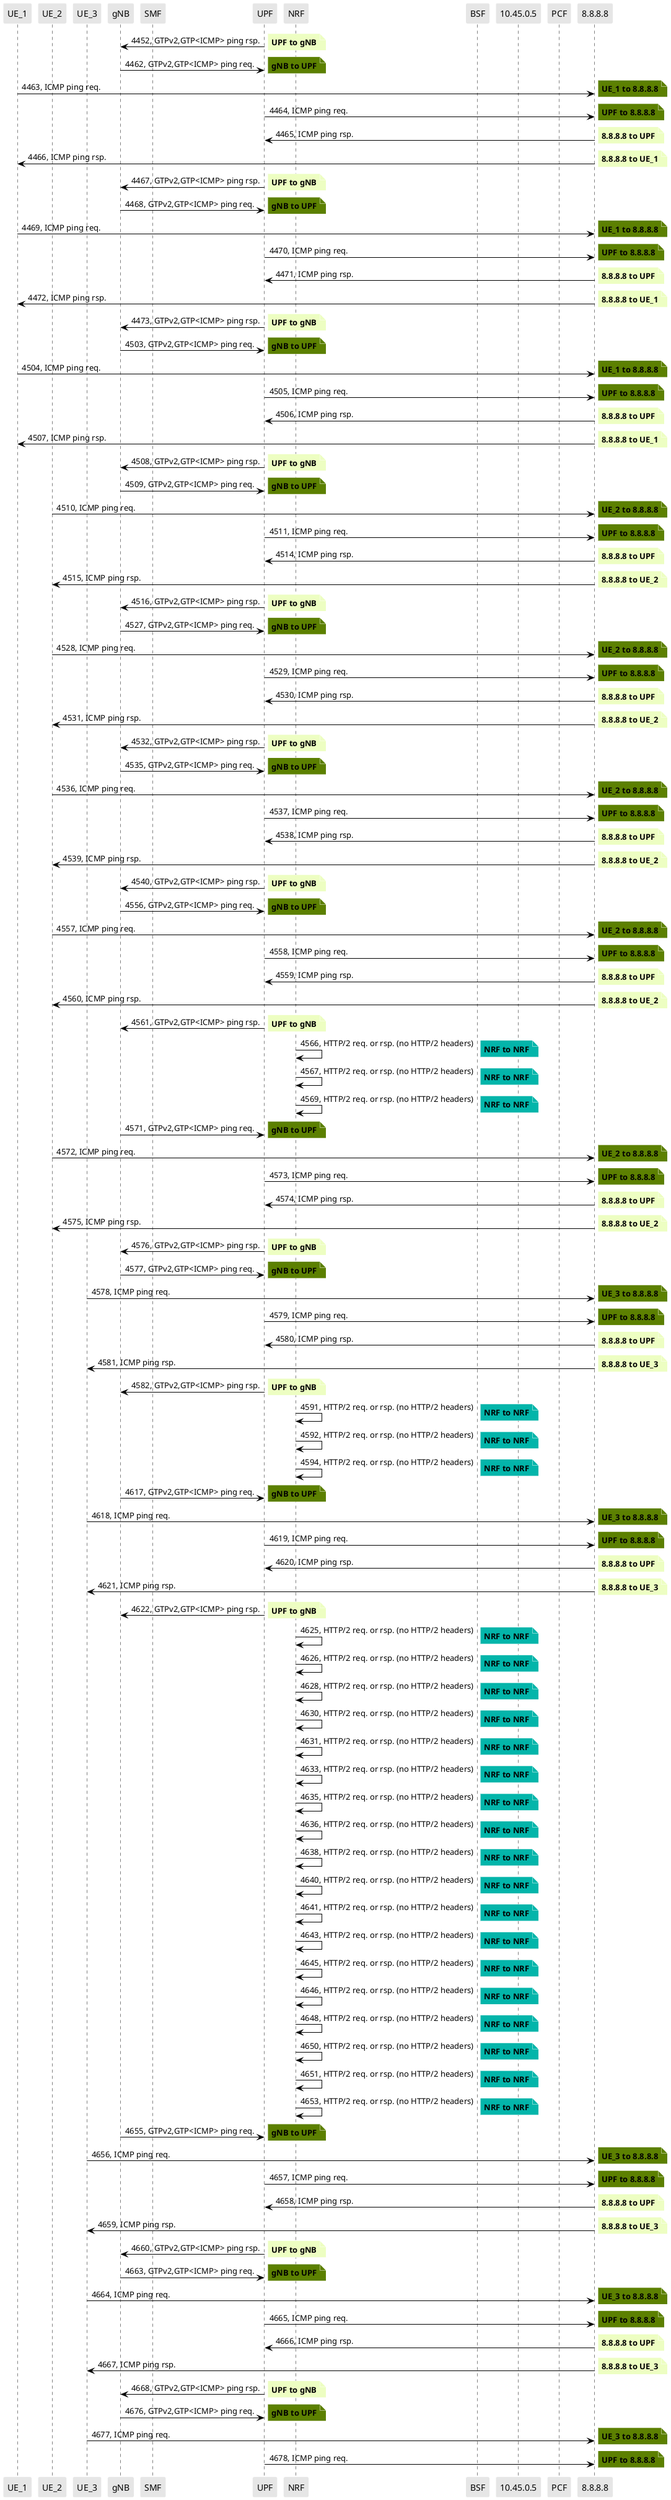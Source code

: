 @startuml
skinparam shadowing false
skinparam NoteBorderColor white
skinparam sequence {
    ArrowColor black
    LifeLineBorderColor black
    LifeLineBackgroundColor black
    ParticipantBorderColor white
    ParticipantBackgroundColor #e6e6e6
}
participant "UE_1"
participant "UE_2"
participant "UE_3"
participant "gNB"
participant "SMF"
participant "UPF"
participant "NRF"
participant "BSF"
participant "10.45.0.5"
participant "PCF"
participant "8.8.8.8"

"UPF" -> "gNB": 4452, GTPv2,GTP<ICMP> ping rsp.

note right #EDFEC2
**UPF to gNB**
end note

"gNB" -> "UPF": 4462, GTPv2,GTP<ICMP> ping req.

note right #5C8001
**gNB to UPF**
end note

"UE_1" -> "8.8.8.8": 4463, ICMP ping req.

note right #5C8001
**UE_1 to 8.8.8.8**
end note

"UPF" -> "8.8.8.8": 4464, ICMP ping req.

note right #5C8001
**UPF to 8.8.8.8**
end note

"8.8.8.8" -> "UPF": 4465, ICMP ping rsp.

note right #EDFEC2
**8.8.8.8 to UPF**
end note

"8.8.8.8" -> "UE_1": 4466, ICMP ping rsp.

note right #EDFEC2
**8.8.8.8 to UE_1**
end note

"UPF" -> "gNB": 4467, GTPv2,GTP<ICMP> ping rsp.

note right #EDFEC2
**UPF to gNB**
end note

"gNB" -> "UPF": 4468, GTPv2,GTP<ICMP> ping req.

note right #5C8001
**gNB to UPF**
end note

"UE_1" -> "8.8.8.8": 4469, ICMP ping req.

note right #5C8001
**UE_1 to 8.8.8.8**
end note

"UPF" -> "8.8.8.8": 4470, ICMP ping req.

note right #5C8001
**UPF to 8.8.8.8**
end note

"8.8.8.8" -> "UPF": 4471, ICMP ping rsp.

note right #EDFEC2
**8.8.8.8 to UPF**
end note

"8.8.8.8" -> "UE_1": 4472, ICMP ping rsp.

note right #EDFEC2
**8.8.8.8 to UE_1**
end note

"UPF" -> "gNB": 4473, GTPv2,GTP<ICMP> ping rsp.

note right #EDFEC2
**UPF to gNB**
end note

"gNB" -> "UPF": 4503, GTPv2,GTP<ICMP> ping req.

note right #5C8001
**gNB to UPF**
end note

"UE_1" -> "8.8.8.8": 4504, ICMP ping req.

note right #5C8001
**UE_1 to 8.8.8.8**
end note

"UPF" -> "8.8.8.8": 4505, ICMP ping req.

note right #5C8001
**UPF to 8.8.8.8**
end note

"8.8.8.8" -> "UPF": 4506, ICMP ping rsp.

note right #EDFEC2
**8.8.8.8 to UPF**
end note

"8.8.8.8" -> "UE_1": 4507, ICMP ping rsp.

note right #EDFEC2
**8.8.8.8 to UE_1**
end note

"UPF" -> "gNB": 4508, GTPv2,GTP<ICMP> ping rsp.

note right #EDFEC2
**UPF to gNB**
end note

"gNB" -> "UPF": 4509, GTPv2,GTP<ICMP> ping req.

note right #5C8001
**gNB to UPF**
end note

"UE_2" -> "8.8.8.8": 4510, ICMP ping req.

note right #5C8001
**UE_2 to 8.8.8.8**
end note

"UPF" -> "8.8.8.8": 4511, ICMP ping req.

note right #5C8001
**UPF to 8.8.8.8**
end note

"8.8.8.8" -> "UPF": 4514, ICMP ping rsp.

note right #EDFEC2
**8.8.8.8 to UPF**
end note

"8.8.8.8" -> "UE_2": 4515, ICMP ping rsp.

note right #EDFEC2
**8.8.8.8 to UE_2**
end note

"UPF" -> "gNB": 4516, GTPv2,GTP<ICMP> ping rsp.

note right #EDFEC2
**UPF to gNB**
end note

"gNB" -> "UPF": 4527, GTPv2,GTP<ICMP> ping req.

note right #5C8001
**gNB to UPF**
end note

"UE_2" -> "8.8.8.8": 4528, ICMP ping req.

note right #5C8001
**UE_2 to 8.8.8.8**
end note

"UPF" -> "8.8.8.8": 4529, ICMP ping req.

note right #5C8001
**UPF to 8.8.8.8**
end note

"8.8.8.8" -> "UPF": 4530, ICMP ping rsp.

note right #EDFEC2
**8.8.8.8 to UPF**
end note

"8.8.8.8" -> "UE_2": 4531, ICMP ping rsp.

note right #EDFEC2
**8.8.8.8 to UE_2**
end note

"UPF" -> "gNB": 4532, GTPv2,GTP<ICMP> ping rsp.

note right #EDFEC2
**UPF to gNB**
end note

"gNB" -> "UPF": 4535, GTPv2,GTP<ICMP> ping req.

note right #5C8001
**gNB to UPF**
end note

"UE_2" -> "8.8.8.8": 4536, ICMP ping req.

note right #5C8001
**UE_2 to 8.8.8.8**
end note

"UPF" -> "8.8.8.8": 4537, ICMP ping req.

note right #5C8001
**UPF to 8.8.8.8**
end note

"8.8.8.8" -> "UPF": 4538, ICMP ping rsp.

note right #EDFEC2
**8.8.8.8 to UPF**
end note

"8.8.8.8" -> "UE_2": 4539, ICMP ping rsp.

note right #EDFEC2
**8.8.8.8 to UE_2**
end note

"UPF" -> "gNB": 4540, GTPv2,GTP<ICMP> ping rsp.

note right #EDFEC2
**UPF to gNB**
end note

"gNB" -> "UPF": 4556, GTPv2,GTP<ICMP> ping req.

note right #5C8001
**gNB to UPF**
end note

"UE_2" -> "8.8.8.8": 4557, ICMP ping req.

note right #5C8001
**UE_2 to 8.8.8.8**
end note

"UPF" -> "8.8.8.8": 4558, ICMP ping req.

note right #5C8001
**UPF to 8.8.8.8**
end note

"8.8.8.8" -> "UPF": 4559, ICMP ping rsp.

note right #EDFEC2
**8.8.8.8 to UPF**
end note

"8.8.8.8" -> "UE_2": 4560, ICMP ping rsp.

note right #EDFEC2
**8.8.8.8 to UE_2**
end note

"UPF" -> "gNB": 4561, GTPv2,GTP<ICMP> ping rsp.

note right #EDFEC2
**UPF to gNB**
end note

"NRF" -> "NRF": 4566, HTTP/2 req. or rsp. (no HTTP/2 headers)

note right #03B5AA
**NRF to NRF**
end note

"NRF" -> "NRF": 4567, HTTP/2 req. or rsp. (no HTTP/2 headers)

note right #03B5AA
**NRF to NRF**
end note

"NRF" -> "NRF": 4569, HTTP/2 req. or rsp. (no HTTP/2 headers)

note right #03B5AA
**NRF to NRF**
end note

"gNB" -> "UPF": 4571, GTPv2,GTP<ICMP> ping req.

note right #5C8001
**gNB to UPF**
end note

"UE_2" -> "8.8.8.8": 4572, ICMP ping req.

note right #5C8001
**UE_2 to 8.8.8.8**
end note

"UPF" -> "8.8.8.8": 4573, ICMP ping req.

note right #5C8001
**UPF to 8.8.8.8**
end note

"8.8.8.8" -> "UPF": 4574, ICMP ping rsp.

note right #EDFEC2
**8.8.8.8 to UPF**
end note

"8.8.8.8" -> "UE_2": 4575, ICMP ping rsp.

note right #EDFEC2
**8.8.8.8 to UE_2**
end note

"UPF" -> "gNB": 4576, GTPv2,GTP<ICMP> ping rsp.

note right #EDFEC2
**UPF to gNB**
end note

"gNB" -> "UPF": 4577, GTPv2,GTP<ICMP> ping req.

note right #5C8001
**gNB to UPF**
end note

"UE_3" -> "8.8.8.8": 4578, ICMP ping req.

note right #5C8001
**UE_3 to 8.8.8.8**
end note

"UPF" -> "8.8.8.8": 4579, ICMP ping req.

note right #5C8001
**UPF to 8.8.8.8**
end note

"8.8.8.8" -> "UPF": 4580, ICMP ping rsp.

note right #EDFEC2
**8.8.8.8 to UPF**
end note

"8.8.8.8" -> "UE_3": 4581, ICMP ping rsp.

note right #EDFEC2
**8.8.8.8 to UE_3**
end note

"UPF" -> "gNB": 4582, GTPv2,GTP<ICMP> ping rsp.

note right #EDFEC2
**UPF to gNB**
end note

"NRF" -> "NRF": 4591, HTTP/2 req. or rsp. (no HTTP/2 headers)

note right #03B5AA
**NRF to NRF**
end note

"NRF" -> "NRF": 4592, HTTP/2 req. or rsp. (no HTTP/2 headers)

note right #03B5AA
**NRF to NRF**
end note

"NRF" -> "NRF": 4594, HTTP/2 req. or rsp. (no HTTP/2 headers)

note right #03B5AA
**NRF to NRF**
end note

"gNB" -> "UPF": 4617, GTPv2,GTP<ICMP> ping req.

note right #5C8001
**gNB to UPF**
end note

"UE_3" -> "8.8.8.8": 4618, ICMP ping req.

note right #5C8001
**UE_3 to 8.8.8.8**
end note

"UPF" -> "8.8.8.8": 4619, ICMP ping req.

note right #5C8001
**UPF to 8.8.8.8**
end note

"8.8.8.8" -> "UPF": 4620, ICMP ping rsp.

note right #EDFEC2
**8.8.8.8 to UPF**
end note

"8.8.8.8" -> "UE_3": 4621, ICMP ping rsp.

note right #EDFEC2
**8.8.8.8 to UE_3**
end note

"UPF" -> "gNB": 4622, GTPv2,GTP<ICMP> ping rsp.

note right #EDFEC2
**UPF to gNB**
end note

"NRF" -> "NRF": 4625, HTTP/2 req. or rsp. (no HTTP/2 headers)

note right #03B5AA
**NRF to NRF**
end note

"NRF" -> "NRF": 4626, HTTP/2 req. or rsp. (no HTTP/2 headers)

note right #03B5AA
**NRF to NRF**
end note

"NRF" -> "NRF": 4628, HTTP/2 req. or rsp. (no HTTP/2 headers)

note right #03B5AA
**NRF to NRF**
end note

"NRF" -> "NRF": 4630, HTTP/2 req. or rsp. (no HTTP/2 headers)

note right #03B5AA
**NRF to NRF**
end note

"NRF" -> "NRF": 4631, HTTP/2 req. or rsp. (no HTTP/2 headers)

note right #03B5AA
**NRF to NRF**
end note

"NRF" -> "NRF": 4633, HTTP/2 req. or rsp. (no HTTP/2 headers)

note right #03B5AA
**NRF to NRF**
end note

"NRF" -> "NRF": 4635, HTTP/2 req. or rsp. (no HTTP/2 headers)

note right #03B5AA
**NRF to NRF**
end note

"NRF" -> "NRF": 4636, HTTP/2 req. or rsp. (no HTTP/2 headers)

note right #03B5AA
**NRF to NRF**
end note

"NRF" -> "NRF": 4638, HTTP/2 req. or rsp. (no HTTP/2 headers)

note right #03B5AA
**NRF to NRF**
end note

"NRF" -> "NRF": 4640, HTTP/2 req. or rsp. (no HTTP/2 headers)

note right #03B5AA
**NRF to NRF**
end note

"NRF" -> "NRF": 4641, HTTP/2 req. or rsp. (no HTTP/2 headers)

note right #03B5AA
**NRF to NRF**
end note

"NRF" -> "NRF": 4643, HTTP/2 req. or rsp. (no HTTP/2 headers)

note right #03B5AA
**NRF to NRF**
end note

"NRF" -> "NRF": 4645, HTTP/2 req. or rsp. (no HTTP/2 headers)

note right #03B5AA
**NRF to NRF**
end note

"NRF" -> "NRF": 4646, HTTP/2 req. or rsp. (no HTTP/2 headers)

note right #03B5AA
**NRF to NRF**
end note

"NRF" -> "NRF": 4648, HTTP/2 req. or rsp. (no HTTP/2 headers)

note right #03B5AA
**NRF to NRF**
end note

"NRF" -> "NRF": 4650, HTTP/2 req. or rsp. (no HTTP/2 headers)

note right #03B5AA
**NRF to NRF**
end note

"NRF" -> "NRF": 4651, HTTP/2 req. or rsp. (no HTTP/2 headers)

note right #03B5AA
**NRF to NRF**
end note

"NRF" -> "NRF": 4653, HTTP/2 req. or rsp. (no HTTP/2 headers)

note right #03B5AA
**NRF to NRF**
end note

"gNB" -> "UPF": 4655, GTPv2,GTP<ICMP> ping req.

note right #5C8001
**gNB to UPF**
end note

"UE_3" -> "8.8.8.8": 4656, ICMP ping req.

note right #5C8001
**UE_3 to 8.8.8.8**
end note

"UPF" -> "8.8.8.8": 4657, ICMP ping req.

note right #5C8001
**UPF to 8.8.8.8**
end note

"8.8.8.8" -> "UPF": 4658, ICMP ping rsp.

note right #EDFEC2
**8.8.8.8 to UPF**
end note

"8.8.8.8" -> "UE_3": 4659, ICMP ping rsp.

note right #EDFEC2
**8.8.8.8 to UE_3**
end note

"UPF" -> "gNB": 4660, GTPv2,GTP<ICMP> ping rsp.

note right #EDFEC2
**UPF to gNB**
end note

"gNB" -> "UPF": 4663, GTPv2,GTP<ICMP> ping req.

note right #5C8001
**gNB to UPF**
end note

"UE_3" -> "8.8.8.8": 4664, ICMP ping req.

note right #5C8001
**UE_3 to 8.8.8.8**
end note

"UPF" -> "8.8.8.8": 4665, ICMP ping req.

note right #5C8001
**UPF to 8.8.8.8**
end note

"8.8.8.8" -> "UPF": 4666, ICMP ping rsp.

note right #EDFEC2
**8.8.8.8 to UPF**
end note

"8.8.8.8" -> "UE_3": 4667, ICMP ping rsp.

note right #EDFEC2
**8.8.8.8 to UE_3**
end note

"UPF" -> "gNB": 4668, GTPv2,GTP<ICMP> ping rsp.

note right #EDFEC2
**UPF to gNB**
end note

"gNB" -> "UPF": 4676, GTPv2,GTP<ICMP> ping req.

note right #5C8001
**gNB to UPF**
end note

"UE_3" -> "8.8.8.8": 4677, ICMP ping req.

note right #5C8001
**UE_3 to 8.8.8.8**
end note

"UPF" -> "8.8.8.8": 4678, ICMP ping req.

note right #5C8001
**UPF to 8.8.8.8**
end note

@enduml

